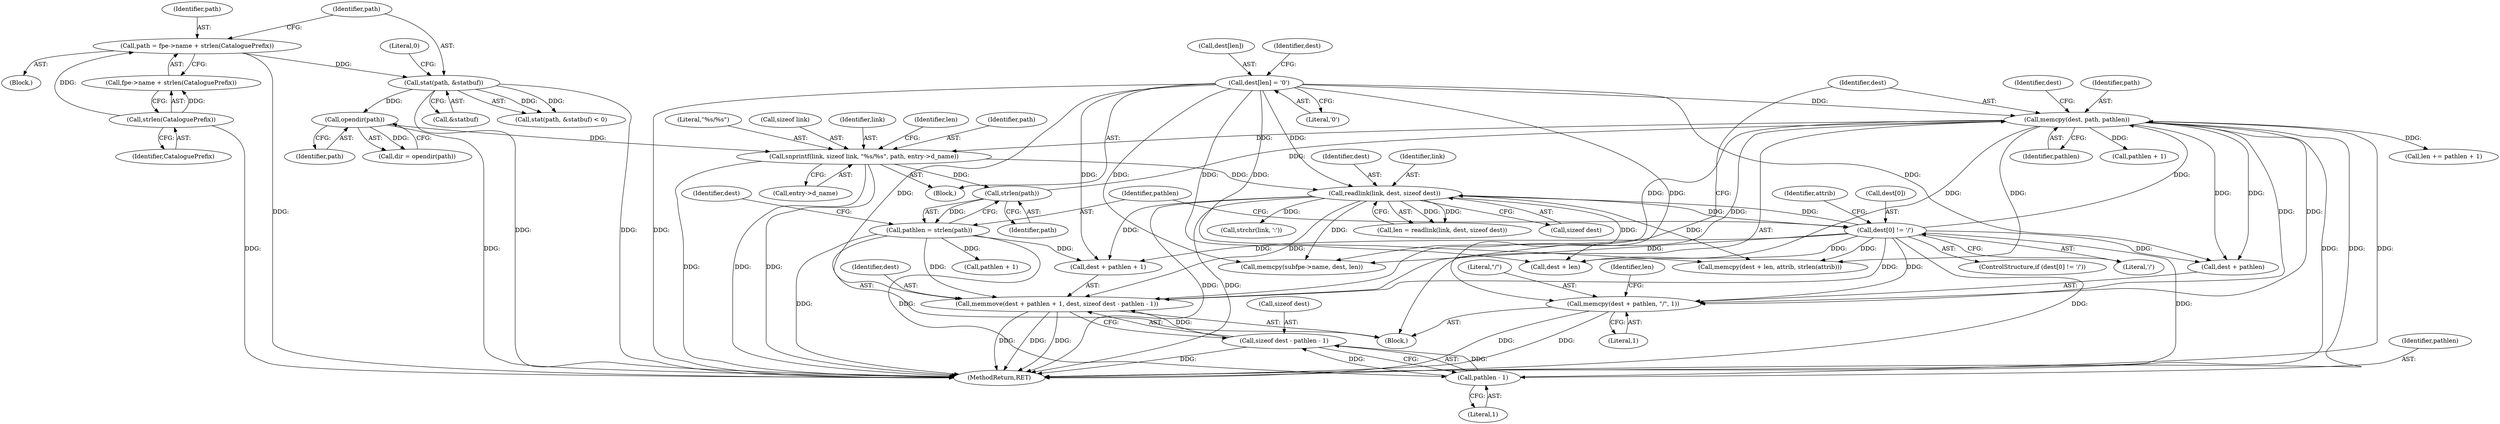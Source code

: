 digraph "0_libxfont_5bf703700ee4a5d6eae20da07cb7a29369667aef@API" {
"1000233" [label="(Call,memcpy(dest + pathlen, \"/\", 1))"];
"1000200" [label="(Call,dest[len] = '\0')"];
"1000206" [label="(Call,dest[0] != '/')"];
"1000190" [label="(Call,readlink(link, dest, sizeof dest))"];
"1000179" [label="(Call,snprintf(link, sizeof link, \"%s/%s\", path, entry->d_name))"];
"1000156" [label="(Call,opendir(path))"];
"1000132" [label="(Call,stat(path, &statbuf))"];
"1000121" [label="(Call,path = fpe->name + strlen(CataloguePrefix))"];
"1000127" [label="(Call,strlen(CataloguePrefix))"];
"1000229" [label="(Call,memcpy(dest, path, pathlen))"];
"1000216" [label="(Call,memmove(dest + pathlen + 1, dest, sizeof dest - pathlen - 1))"];
"1000212" [label="(Call,pathlen = strlen(path))"];
"1000214" [label="(Call,strlen(path))"];
"1000223" [label="(Call,sizeof dest - pathlen - 1)"];
"1000226" [label="(Call,pathlen - 1)"];
"1000121" [label="(Call,path = fpe->name + strlen(CataloguePrefix))"];
"1000188" [label="(Call,len = readlink(link, dest, sizeof dest))"];
"1000224" [label="(Call,sizeof dest)"];
"1000128" [label="(Identifier,CataloguePrefix)"];
"1000122" [label="(Identifier,path)"];
"1000246" [label="(Call,strchr(link, ':'))"];
"1000191" [label="(Identifier,link)"];
"1000232" [label="(Identifier,pathlen)"];
"1000223" [label="(Call,sizeof dest - pathlen - 1)"];
"1000212" [label="(Call,pathlen = strlen(path))"];
"1000215" [label="(Identifier,path)"];
"1000222" [label="(Identifier,dest)"];
"1000180" [label="(Identifier,link)"];
"1000206" [label="(Call,dest[0] != '/')"];
"1000205" [label="(ControlStructure,if (dest[0] != '/'))"];
"1000157" [label="(Identifier,path)"];
"1000104" [label="(Block,)"];
"1000204" [label="(Literal,'\0')"];
"1000213" [label="(Identifier,pathlen)"];
"1000210" [label="(Literal,'/')"];
"1000189" [label="(Identifier,len)"];
"1000190" [label="(Call,readlink(link, dest, sizeof dest))"];
"1000184" [label="(Identifier,path)"];
"1000156" [label="(Call,opendir(path))"];
"1000219" [label="(Call,pathlen + 1)"];
"1000136" [label="(Literal,0)"];
"1000216" [label="(Call,memmove(dest + pathlen + 1, dest, sizeof dest - pathlen - 1))"];
"1000214" [label="(Call,strlen(path))"];
"1000200" [label="(Call,dest[len] = '\0')"];
"1000230" [label="(Identifier,dest)"];
"1000211" [label="(Block,)"];
"1000245" [label="(Identifier,attrib)"];
"1000237" [label="(Literal,\"/\")"];
"1000178" [label="(Block,)"];
"1000229" [label="(Call,memcpy(dest, path, pathlen))"];
"1000240" [label="(Identifier,len)"];
"1000217" [label="(Call,dest + pathlen + 1)"];
"1000207" [label="(Call,dest[0])"];
"1000183" [label="(Literal,\"%s/%s\")"];
"1000131" [label="(Call,stat(path, &statbuf) < 0)"];
"1000133" [label="(Identifier,path)"];
"1000127" [label="(Call,strlen(CataloguePrefix))"];
"1000123" [label="(Call,fpe->name + strlen(CataloguePrefix))"];
"1000235" [label="(Identifier,dest)"];
"1000228" [label="(Literal,1)"];
"1000233" [label="(Call,memcpy(dest + pathlen, \"/\", 1))"];
"1000241" [label="(Call,pathlen + 1)"];
"1000238" [label="(Literal,1)"];
"1000201" [label="(Call,dest[len])"];
"1000154" [label="(Call,dir = opendir(path))"];
"1000179" [label="(Call,snprintf(link, sizeof link, \"%s/%s\", path, entry->d_name))"];
"1000226" [label="(Call,pathlen - 1)"];
"1000134" [label="(Call,&statbuf)"];
"1000192" [label="(Identifier,dest)"];
"1000132" [label="(Call,stat(path, &statbuf))"];
"1000260" [label="(Call,memcpy(dest + len, attrib, strlen(attrib)))"];
"1000261" [label="(Call,dest + len)"];
"1000231" [label="(Identifier,path)"];
"1000218" [label="(Identifier,dest)"];
"1000234" [label="(Call,dest + pathlen)"];
"1000208" [label="(Identifier,dest)"];
"1000185" [label="(Call,entry->d_name)"];
"1000193" [label="(Call,sizeof dest)"];
"1000378" [label="(MethodReturn,RET)"];
"1000310" [label="(Call,memcpy(subfpe->name, dest, len))"];
"1000239" [label="(Call,len += pathlen + 1)"];
"1000181" [label="(Call,sizeof link)"];
"1000227" [label="(Identifier,pathlen)"];
"1000233" -> "1000211"  [label="AST: "];
"1000233" -> "1000238"  [label="CFG: "];
"1000234" -> "1000233"  [label="AST: "];
"1000237" -> "1000233"  [label="AST: "];
"1000238" -> "1000233"  [label="AST: "];
"1000240" -> "1000233"  [label="CFG: "];
"1000233" -> "1000378"  [label="DDG: "];
"1000233" -> "1000378"  [label="DDG: "];
"1000200" -> "1000233"  [label="DDG: "];
"1000206" -> "1000233"  [label="DDG: "];
"1000229" -> "1000233"  [label="DDG: "];
"1000229" -> "1000233"  [label="DDG: "];
"1000200" -> "1000178"  [label="AST: "];
"1000200" -> "1000204"  [label="CFG: "];
"1000201" -> "1000200"  [label="AST: "];
"1000204" -> "1000200"  [label="AST: "];
"1000208" -> "1000200"  [label="CFG: "];
"1000200" -> "1000378"  [label="DDG: "];
"1000200" -> "1000190"  [label="DDG: "];
"1000200" -> "1000216"  [label="DDG: "];
"1000200" -> "1000217"  [label="DDG: "];
"1000200" -> "1000229"  [label="DDG: "];
"1000200" -> "1000234"  [label="DDG: "];
"1000200" -> "1000260"  [label="DDG: "];
"1000200" -> "1000261"  [label="DDG: "];
"1000200" -> "1000310"  [label="DDG: "];
"1000206" -> "1000205"  [label="AST: "];
"1000206" -> "1000210"  [label="CFG: "];
"1000207" -> "1000206"  [label="AST: "];
"1000210" -> "1000206"  [label="AST: "];
"1000213" -> "1000206"  [label="CFG: "];
"1000245" -> "1000206"  [label="CFG: "];
"1000206" -> "1000378"  [label="DDG: "];
"1000206" -> "1000378"  [label="DDG: "];
"1000206" -> "1000190"  [label="DDG: "];
"1000190" -> "1000206"  [label="DDG: "];
"1000206" -> "1000216"  [label="DDG: "];
"1000206" -> "1000217"  [label="DDG: "];
"1000206" -> "1000229"  [label="DDG: "];
"1000206" -> "1000234"  [label="DDG: "];
"1000206" -> "1000260"  [label="DDG: "];
"1000206" -> "1000261"  [label="DDG: "];
"1000206" -> "1000310"  [label="DDG: "];
"1000190" -> "1000188"  [label="AST: "];
"1000190" -> "1000193"  [label="CFG: "];
"1000191" -> "1000190"  [label="AST: "];
"1000192" -> "1000190"  [label="AST: "];
"1000193" -> "1000190"  [label="AST: "];
"1000188" -> "1000190"  [label="CFG: "];
"1000190" -> "1000378"  [label="DDG: "];
"1000190" -> "1000378"  [label="DDG: "];
"1000190" -> "1000188"  [label="DDG: "];
"1000190" -> "1000188"  [label="DDG: "];
"1000179" -> "1000190"  [label="DDG: "];
"1000190" -> "1000216"  [label="DDG: "];
"1000190" -> "1000217"  [label="DDG: "];
"1000190" -> "1000246"  [label="DDG: "];
"1000190" -> "1000260"  [label="DDG: "];
"1000190" -> "1000261"  [label="DDG: "];
"1000190" -> "1000310"  [label="DDG: "];
"1000179" -> "1000178"  [label="AST: "];
"1000179" -> "1000185"  [label="CFG: "];
"1000180" -> "1000179"  [label="AST: "];
"1000181" -> "1000179"  [label="AST: "];
"1000183" -> "1000179"  [label="AST: "];
"1000184" -> "1000179"  [label="AST: "];
"1000185" -> "1000179"  [label="AST: "];
"1000189" -> "1000179"  [label="CFG: "];
"1000179" -> "1000378"  [label="DDG: "];
"1000179" -> "1000378"  [label="DDG: "];
"1000179" -> "1000378"  [label="DDG: "];
"1000156" -> "1000179"  [label="DDG: "];
"1000229" -> "1000179"  [label="DDG: "];
"1000179" -> "1000214"  [label="DDG: "];
"1000156" -> "1000154"  [label="AST: "];
"1000156" -> "1000157"  [label="CFG: "];
"1000157" -> "1000156"  [label="AST: "];
"1000154" -> "1000156"  [label="CFG: "];
"1000156" -> "1000378"  [label="DDG: "];
"1000156" -> "1000154"  [label="DDG: "];
"1000132" -> "1000156"  [label="DDG: "];
"1000132" -> "1000131"  [label="AST: "];
"1000132" -> "1000134"  [label="CFG: "];
"1000133" -> "1000132"  [label="AST: "];
"1000134" -> "1000132"  [label="AST: "];
"1000136" -> "1000132"  [label="CFG: "];
"1000132" -> "1000378"  [label="DDG: "];
"1000132" -> "1000378"  [label="DDG: "];
"1000132" -> "1000131"  [label="DDG: "];
"1000132" -> "1000131"  [label="DDG: "];
"1000121" -> "1000132"  [label="DDG: "];
"1000121" -> "1000104"  [label="AST: "];
"1000121" -> "1000123"  [label="CFG: "];
"1000122" -> "1000121"  [label="AST: "];
"1000123" -> "1000121"  [label="AST: "];
"1000133" -> "1000121"  [label="CFG: "];
"1000121" -> "1000378"  [label="DDG: "];
"1000127" -> "1000121"  [label="DDG: "];
"1000127" -> "1000123"  [label="AST: "];
"1000127" -> "1000128"  [label="CFG: "];
"1000128" -> "1000127"  [label="AST: "];
"1000123" -> "1000127"  [label="CFG: "];
"1000127" -> "1000378"  [label="DDG: "];
"1000127" -> "1000123"  [label="DDG: "];
"1000229" -> "1000211"  [label="AST: "];
"1000229" -> "1000232"  [label="CFG: "];
"1000230" -> "1000229"  [label="AST: "];
"1000231" -> "1000229"  [label="AST: "];
"1000232" -> "1000229"  [label="AST: "];
"1000235" -> "1000229"  [label="CFG: "];
"1000229" -> "1000378"  [label="DDG: "];
"1000229" -> "1000378"  [label="DDG: "];
"1000216" -> "1000229"  [label="DDG: "];
"1000214" -> "1000229"  [label="DDG: "];
"1000226" -> "1000229"  [label="DDG: "];
"1000229" -> "1000234"  [label="DDG: "];
"1000229" -> "1000234"  [label="DDG: "];
"1000229" -> "1000239"  [label="DDG: "];
"1000229" -> "1000241"  [label="DDG: "];
"1000229" -> "1000260"  [label="DDG: "];
"1000229" -> "1000261"  [label="DDG: "];
"1000229" -> "1000310"  [label="DDG: "];
"1000216" -> "1000211"  [label="AST: "];
"1000216" -> "1000223"  [label="CFG: "];
"1000217" -> "1000216"  [label="AST: "];
"1000222" -> "1000216"  [label="AST: "];
"1000223" -> "1000216"  [label="AST: "];
"1000230" -> "1000216"  [label="CFG: "];
"1000216" -> "1000378"  [label="DDG: "];
"1000216" -> "1000378"  [label="DDG: "];
"1000216" -> "1000378"  [label="DDG: "];
"1000212" -> "1000216"  [label="DDG: "];
"1000223" -> "1000216"  [label="DDG: "];
"1000212" -> "1000211"  [label="AST: "];
"1000212" -> "1000214"  [label="CFG: "];
"1000213" -> "1000212"  [label="AST: "];
"1000214" -> "1000212"  [label="AST: "];
"1000218" -> "1000212"  [label="CFG: "];
"1000212" -> "1000378"  [label="DDG: "];
"1000214" -> "1000212"  [label="DDG: "];
"1000212" -> "1000217"  [label="DDG: "];
"1000212" -> "1000219"  [label="DDG: "];
"1000212" -> "1000226"  [label="DDG: "];
"1000214" -> "1000215"  [label="CFG: "];
"1000215" -> "1000214"  [label="AST: "];
"1000223" -> "1000226"  [label="CFG: "];
"1000224" -> "1000223"  [label="AST: "];
"1000226" -> "1000223"  [label="AST: "];
"1000223" -> "1000378"  [label="DDG: "];
"1000226" -> "1000223"  [label="DDG: "];
"1000226" -> "1000223"  [label="DDG: "];
"1000226" -> "1000228"  [label="CFG: "];
"1000227" -> "1000226"  [label="AST: "];
"1000228" -> "1000226"  [label="AST: "];
}

